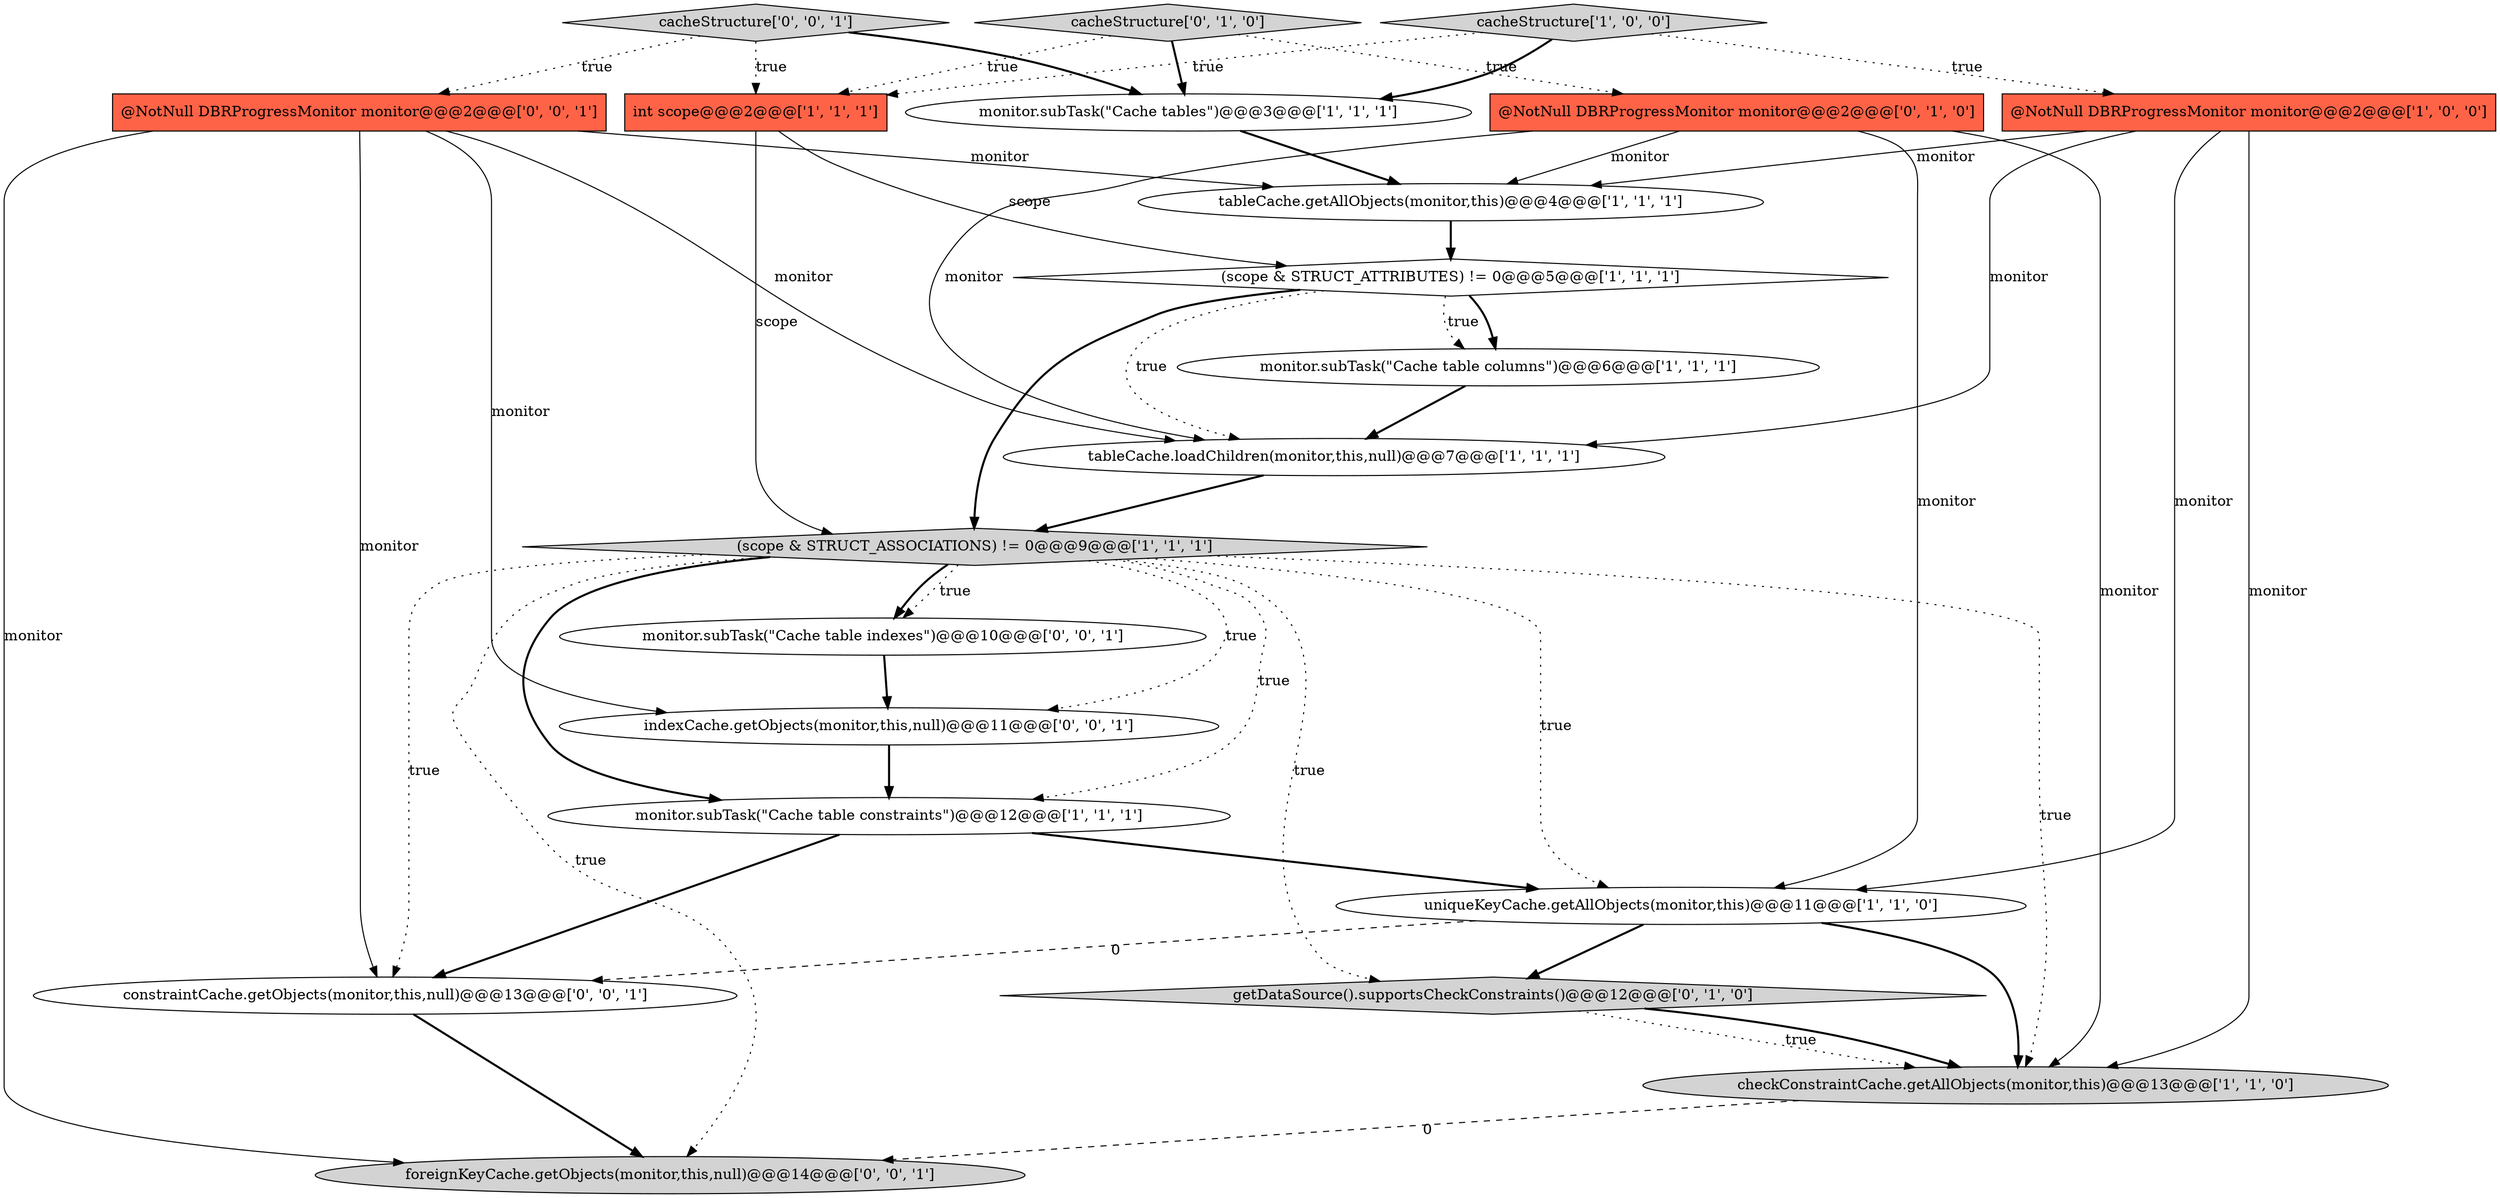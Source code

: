 digraph {
4 [style = filled, label = "monitor.subTask(\"Cache table constraints\")@@@12@@@['1', '1', '1']", fillcolor = white, shape = ellipse image = "AAA0AAABBB1BBB"];
13 [style = filled, label = "cacheStructure['0', '1', '0']", fillcolor = lightgray, shape = diamond image = "AAA0AAABBB2BBB"];
19 [style = filled, label = "cacheStructure['0', '0', '1']", fillcolor = lightgray, shape = diamond image = "AAA0AAABBB3BBB"];
3 [style = filled, label = "(scope & STRUCT_ASSOCIATIONS) != 0@@@9@@@['1', '1', '1']", fillcolor = lightgray, shape = diamond image = "AAA0AAABBB1BBB"];
6 [style = filled, label = "cacheStructure['1', '0', '0']", fillcolor = lightgray, shape = diamond image = "AAA0AAABBB1BBB"];
2 [style = filled, label = "tableCache.getAllObjects(monitor,this)@@@4@@@['1', '1', '1']", fillcolor = white, shape = ellipse image = "AAA0AAABBB1BBB"];
17 [style = filled, label = "foreignKeyCache.getObjects(monitor,this,null)@@@14@@@['0', '0', '1']", fillcolor = lightgray, shape = ellipse image = "AAA0AAABBB3BBB"];
18 [style = filled, label = "constraintCache.getObjects(monitor,this,null)@@@13@@@['0', '0', '1']", fillcolor = white, shape = ellipse image = "AAA0AAABBB3BBB"];
11 [style = filled, label = "uniqueKeyCache.getAllObjects(monitor,this)@@@11@@@['1', '1', '0']", fillcolor = white, shape = ellipse image = "AAA0AAABBB1BBB"];
10 [style = filled, label = "(scope & STRUCT_ATTRIBUTES) != 0@@@5@@@['1', '1', '1']", fillcolor = white, shape = diamond image = "AAA0AAABBB1BBB"];
7 [style = filled, label = "monitor.subTask(\"Cache tables\")@@@3@@@['1', '1', '1']", fillcolor = white, shape = ellipse image = "AAA0AAABBB1BBB"];
0 [style = filled, label = "checkConstraintCache.getAllObjects(monitor,this)@@@13@@@['1', '1', '0']", fillcolor = lightgray, shape = ellipse image = "AAA0AAABBB1BBB"];
8 [style = filled, label = "monitor.subTask(\"Cache table columns\")@@@6@@@['1', '1', '1']", fillcolor = white, shape = ellipse image = "AAA0AAABBB1BBB"];
12 [style = filled, label = "@NotNull DBRProgressMonitor monitor@@@2@@@['0', '1', '0']", fillcolor = tomato, shape = box image = "AAA0AAABBB2BBB"];
14 [style = filled, label = "getDataSource().supportsCheckConstraints()@@@12@@@['0', '1', '0']", fillcolor = lightgray, shape = diamond image = "AAA1AAABBB2BBB"];
15 [style = filled, label = "@NotNull DBRProgressMonitor monitor@@@2@@@['0', '0', '1']", fillcolor = tomato, shape = box image = "AAA0AAABBB3BBB"];
9 [style = filled, label = "int scope@@@2@@@['1', '1', '1']", fillcolor = tomato, shape = box image = "AAA0AAABBB1BBB"];
16 [style = filled, label = "monitor.subTask(\"Cache table indexes\")@@@10@@@['0', '0', '1']", fillcolor = white, shape = ellipse image = "AAA0AAABBB3BBB"];
20 [style = filled, label = "indexCache.getObjects(monitor,this,null)@@@11@@@['0', '0', '1']", fillcolor = white, shape = ellipse image = "AAA0AAABBB3BBB"];
5 [style = filled, label = "tableCache.loadChildren(monitor,this,null)@@@7@@@['1', '1', '1']", fillcolor = white, shape = ellipse image = "AAA0AAABBB1BBB"];
1 [style = filled, label = "@NotNull DBRProgressMonitor monitor@@@2@@@['1', '0', '0']", fillcolor = tomato, shape = box image = "AAA0AAABBB1BBB"];
12->11 [style = solid, label="monitor"];
14->0 [style = dotted, label="true"];
1->11 [style = solid, label="monitor"];
13->7 [style = bold, label=""];
8->5 [style = bold, label=""];
1->0 [style = solid, label="monitor"];
11->0 [style = bold, label=""];
4->11 [style = bold, label=""];
20->4 [style = bold, label=""];
3->20 [style = dotted, label="true"];
15->2 [style = solid, label="monitor"];
10->8 [style = bold, label=""];
6->1 [style = dotted, label="true"];
3->14 [style = dotted, label="true"];
3->17 [style = dotted, label="true"];
12->2 [style = solid, label="monitor"];
2->10 [style = bold, label=""];
14->0 [style = bold, label=""];
19->9 [style = dotted, label="true"];
13->9 [style = dotted, label="true"];
15->20 [style = solid, label="monitor"];
11->14 [style = bold, label=""];
1->2 [style = solid, label="monitor"];
10->3 [style = bold, label=""];
9->10 [style = solid, label="scope"];
3->0 [style = dotted, label="true"];
3->4 [style = dotted, label="true"];
10->8 [style = dotted, label="true"];
3->18 [style = dotted, label="true"];
15->18 [style = solid, label="monitor"];
15->17 [style = solid, label="monitor"];
19->15 [style = dotted, label="true"];
3->11 [style = dotted, label="true"];
11->18 [style = dashed, label="0"];
0->17 [style = dashed, label="0"];
16->20 [style = bold, label=""];
12->0 [style = solid, label="monitor"];
6->9 [style = dotted, label="true"];
18->17 [style = bold, label=""];
12->5 [style = solid, label="monitor"];
1->5 [style = solid, label="monitor"];
5->3 [style = bold, label=""];
3->16 [style = bold, label=""];
6->7 [style = bold, label=""];
19->7 [style = bold, label=""];
10->5 [style = dotted, label="true"];
13->12 [style = dotted, label="true"];
9->3 [style = solid, label="scope"];
3->16 [style = dotted, label="true"];
3->4 [style = bold, label=""];
15->5 [style = solid, label="monitor"];
4->18 [style = bold, label=""];
7->2 [style = bold, label=""];
}
